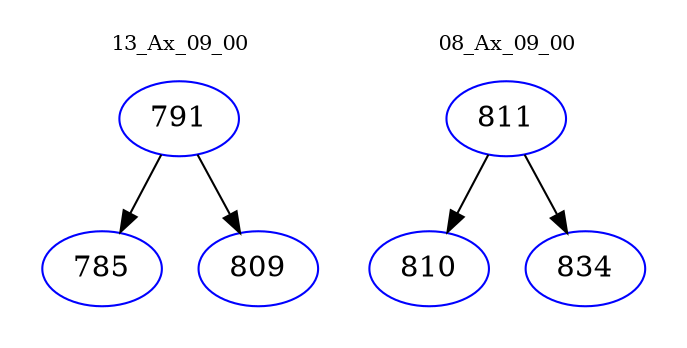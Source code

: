 digraph{
subgraph cluster_0 {
color = white
label = "13_Ax_09_00";
fontsize=10;
T0_791 [label="791", color="blue"]
T0_791 -> T0_785 [color="black"]
T0_785 [label="785", color="blue"]
T0_791 -> T0_809 [color="black"]
T0_809 [label="809", color="blue"]
}
subgraph cluster_1 {
color = white
label = "08_Ax_09_00";
fontsize=10;
T1_811 [label="811", color="blue"]
T1_811 -> T1_810 [color="black"]
T1_810 [label="810", color="blue"]
T1_811 -> T1_834 [color="black"]
T1_834 [label="834", color="blue"]
}
}
